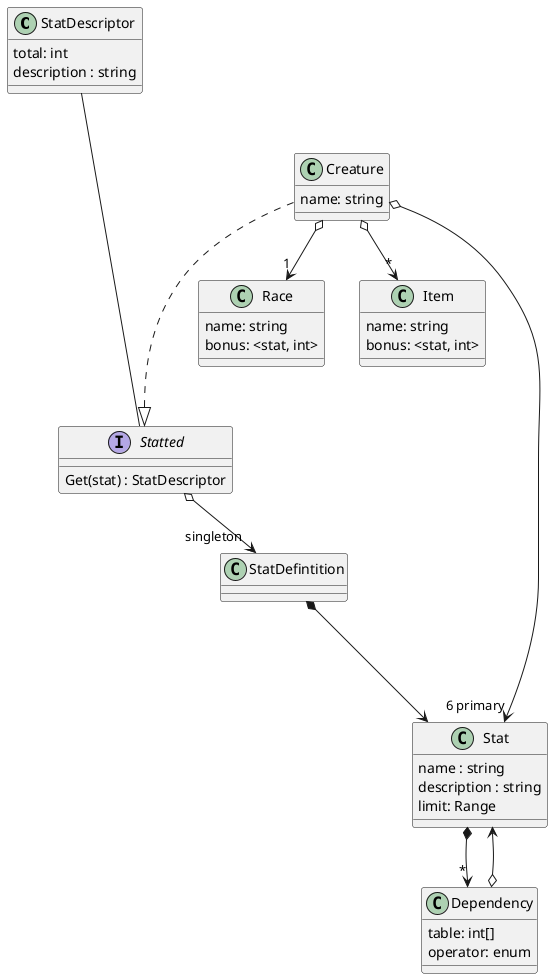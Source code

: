 @startuml

class StatDescriptor {
   total: int
   description : string
}

class StatDefintition {

}
interface Statted
{
   Get(stat) : StatDescriptor
}


class Creature {
  name: string
}

Creature ...|> Statted

class Race {
    name: string
    bonus: <stat, int>
}

class Item {
   name: string
   bonus: <stat, int>
}

class Stat {
    name : string
    description : string
    limit: Range
}

Creature o--> "6 primary" Stat

class Dependency {
   table: int[]
   operator: enum
}


StatDescriptor ---- Statted
Statted o--> "singleton" StatDefintition
Stat *--> "*" Dependency
Dependency o--> Stat

Creature o--> "1" Race
Creature o--> "*" Item
StatDefintition *---> Stat
@enduml
